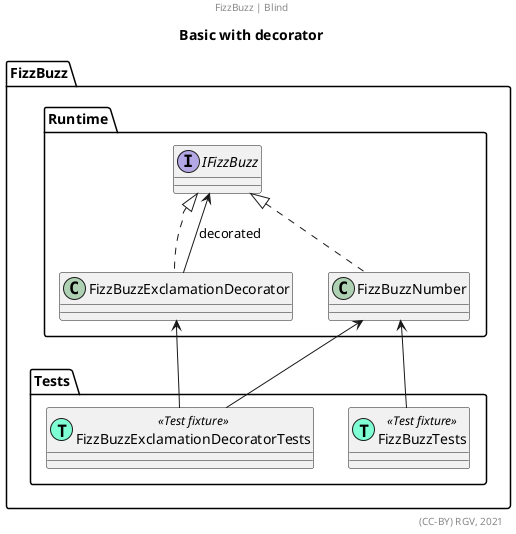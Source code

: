 @startuml
title Basic with decorator
center header FizzBuzz | Blind
'''''''''''''
allowmixing
'''''''''''''

namespace FizzBuzz.Runtime{
    
    interface IFizzBuzz
    
    class FizzBuzzNumber
    class FizzBuzzExclamationDecorator
    
    IFizzBuzz <|.. FizzBuzzNumber
    IFizzBuzz <|.. FizzBuzzExclamationDecorator
    
    FizzBuzzExclamationDecorator -u-> IFizzBuzz : decorated
}

namespace FizzBuzz.Tests{
    
    class FizzBuzzTests <<(T, aquamarine) Test fixture>>
    class FizzBuzzExclamationDecoratorTests <<(T, aquamarine) Test fixture>>

    FizzBuzzTests -u-> FizzBuzz.Runtime.FizzBuzzNumber
    
    FizzBuzzExclamationDecoratorTests -u-> FizzBuzz.Runtime.FizzBuzzNumber
    FizzBuzzExclamationDecoratorTests -u-> FizzBuzz.Runtime.FizzBuzzExclamationDecorator
}


'''''''''''''
'''''''''''''
right footer (CC-BY) RGV, 2021
@enduml